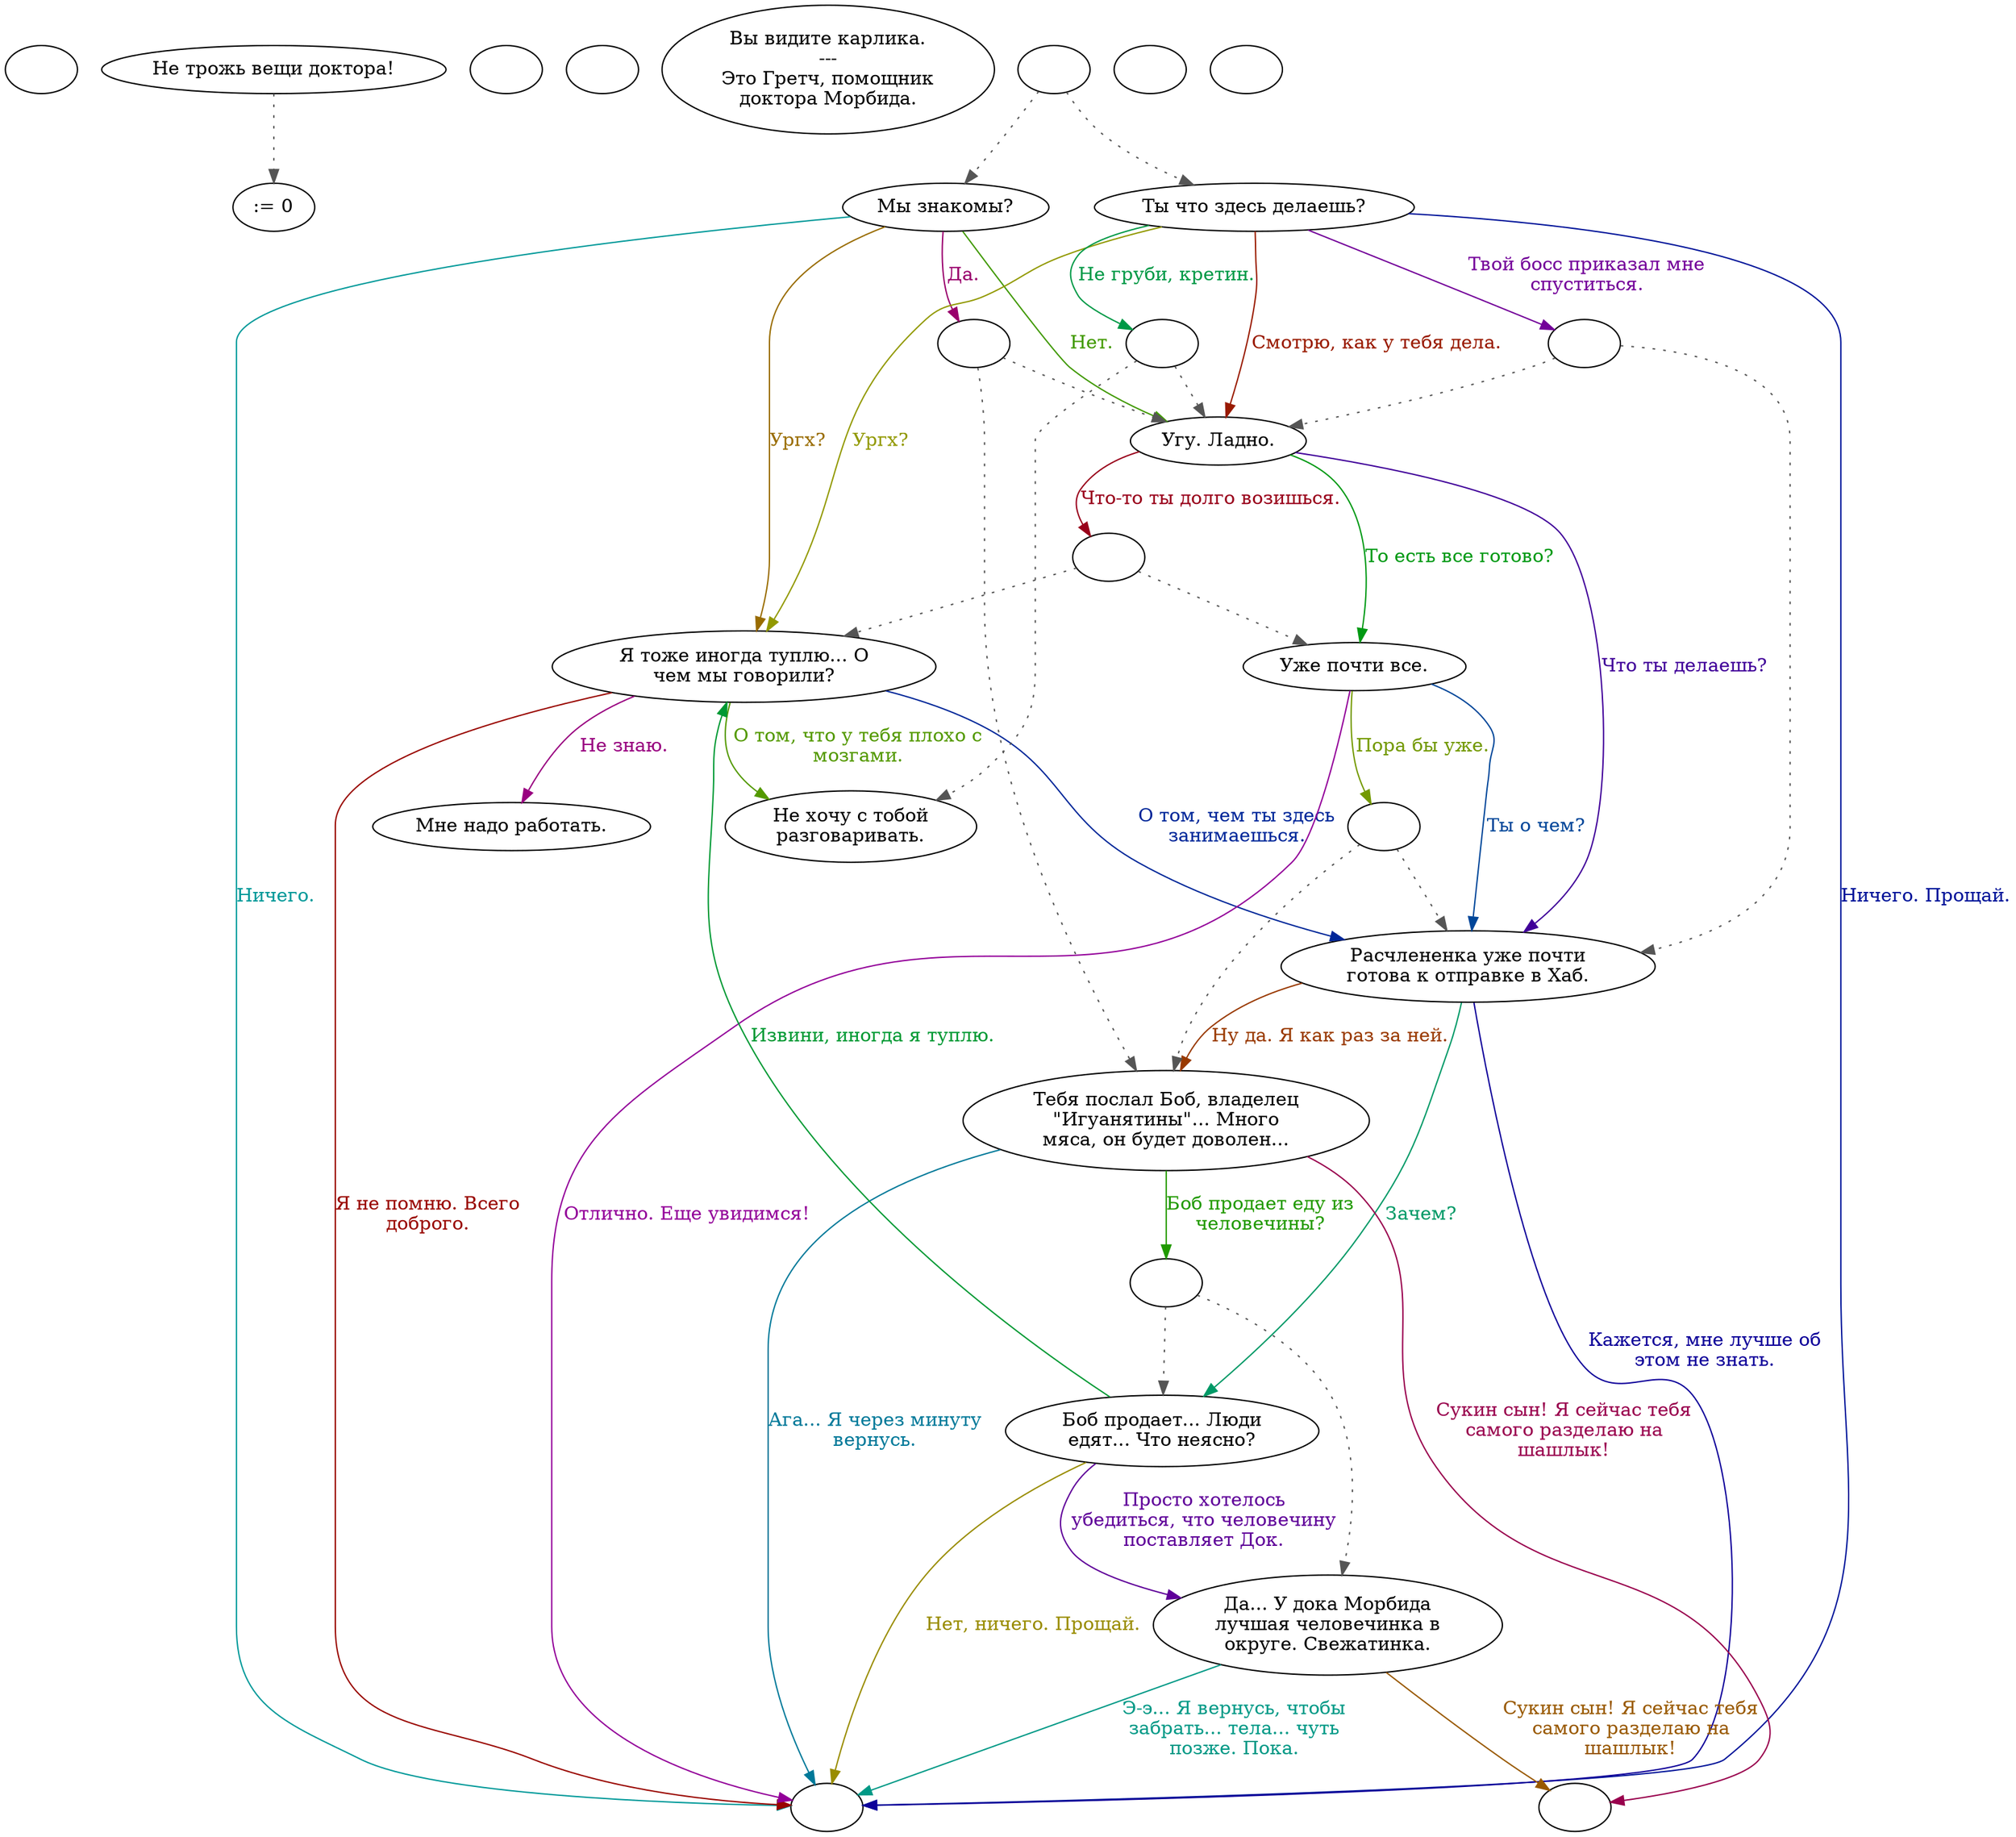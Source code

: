 digraph gretch {
  "start" [style=filled       fillcolor="#FFFFFF"       color="#000000"]
  "start" [label=""]
  "critter_p_proc" [style=filled       fillcolor="#FFFFFF"       color="#000000"]
  "critter_p_proc" -> ":= 0" [style=dotted color="#555555"]
  "critter_p_proc" [label="Не трожь вещи доктора!"]
  "destroy_p_proc" [style=filled       fillcolor="#FFFFFF"       color="#000000"]
  "destroy_p_proc" [label=""]
  "pickup_p_proc" [style=filled       fillcolor="#FFFFFF"       color="#000000"]
  "pickup_p_proc" [label=""]
  "look_at_p_proc" [style=filled       fillcolor="#FFFFFF"       color="#000000"]
  "look_at_p_proc" [label="Вы видите карлика.\n---\nЭто Гретч, помощник\nдоктора Морбида."]
  "talk_p_proc" [style=filled       fillcolor="#FFFFFF"       color="#000000"]
  "talk_p_proc" -> "Gretch01" [style=dotted color="#555555"]
  "talk_p_proc" -> "Gretch00" [style=dotted color="#555555"]
  "talk_p_proc" [label=""]
  "timed_event_p_proc" [style=filled       fillcolor="#FFFFFF"       color="#000000"]
  "timed_event_p_proc" [label=""]
  "damage_p_proc" [style=filled       fillcolor="#FFFFFF"       color="#000000"]
  "damage_p_proc" [label=""]
  "Gretch00" [style=filled       fillcolor="#FFFFFF"       color="#000000"]
  "Gretch00" [label="Ты что здесь делаешь?"]
  "Gretch00" -> "Gretch07" [label="Ургх?" color="#929900" fontcolor="#929900"]
  "Gretch00" -> "Gretch00a" [label="Твой босс приказал мне\nспуститься." color="#730099" fontcolor="#730099"]
  "Gretch00" -> "Gretch00b" [label="Не груби, кретин." color="#009946" fontcolor="#009946"]
  "Gretch00" -> "Gretch02" [label="Смотрю, как у тебя дела." color="#991A00" fontcolor="#991A00"]
  "Gretch00" -> "GretchEnd" [label="Ничего. Прощай." color="#001399" fontcolor="#001399"]
  "Gretch00a" [style=filled       fillcolor="#FFFFFF"       color="#000000"]
  "Gretch00a" -> "Gretch04" [style=dotted color="#555555"]
  "Gretch00a" -> "Gretch02" [style=dotted color="#555555"]
  "Gretch00a" [label=""]
  "Gretch00b" [style=filled       fillcolor="#FFFFFF"       color="#000000"]
  "Gretch00b" -> "Gretch02" [style=dotted color="#555555"]
  "Gretch00b" -> "Gretch08" [style=dotted color="#555555"]
  "Gretch00b" [label=""]
  "Gretch01" [style=filled       fillcolor="#FFFFFF"       color="#000000"]
  "Gretch01" [label="Мы знакомы?"]
  "Gretch01" -> "Gretch02" [label="Нет." color="#409900" fontcolor="#409900"]
  "Gretch01" -> "Gretch01a" [label="Да." color="#99006C" fontcolor="#99006C"]
  "Gretch01" -> "GretchEnd" [label="Ничего." color="#009999" fontcolor="#009999"]
  "Gretch01" -> "Gretch07" [label="Ургх?" color="#996C00" fontcolor="#996C00"]
  "Gretch01a" [style=filled       fillcolor="#FFFFFF"       color="#000000"]
  "Gretch01a" -> "Gretch05" [style=dotted color="#555555"]
  "Gretch01a" -> "Gretch02" [style=dotted color="#555555"]
  "Gretch01a" [label=""]
  "Gretch02" [style=filled       fillcolor="#FFFFFF"       color="#000000"]
  "Gretch02" [label="Угу. Ладно."]
  "Gretch02" -> "Gretch04" [label="Что ты делаешь?" color="#400099" fontcolor="#400099"]
  "Gretch02" -> "Gretch03" [label="То есть все готово?" color="#009913" fontcolor="#009913"]
  "Gretch02" -> "Gretch02a" [label="Что-то ты долго возишься." color="#99001A" fontcolor="#99001A"]
  "Gretch02a" [style=filled       fillcolor="#FFFFFF"       color="#000000"]
  "Gretch02a" -> "Gretch03" [style=dotted color="#555555"]
  "Gretch02a" -> "Gretch07" [style=dotted color="#555555"]
  "Gretch02a" [label=""]
  "Gretch03" [style=filled       fillcolor="#FFFFFF"       color="#000000"]
  "Gretch03" [label="Уже почти все."]
  "Gretch03" -> "Gretch04" [label="Ты о чем?" color="#004699" fontcolor="#004699"]
  "Gretch03" -> "Gretch03a" [label="Пора бы уже." color="#739900" fontcolor="#739900"]
  "Gretch03" -> "GretchEnd" [label="Отлично. Еще увидимся!" color="#930099" fontcolor="#930099"]
  "Gretch03a" [style=filled       fillcolor="#FFFFFF"       color="#000000"]
  "Gretch03a" -> "Gretch05" [style=dotted color="#555555"]
  "Gretch03a" -> "Gretch04" [style=dotted color="#555555"]
  "Gretch03a" [label=""]
  "Gretch04" [style=filled       fillcolor="#FFFFFF"       color="#000000"]
  "Gretch04" [label="Расчлененка уже почти\nготова к отправке в Хаб."]
  "Gretch04" -> "Gretch06" [label="Зачем?" color="#009966" fontcolor="#009966"]
  "Gretch04" -> "Gretch05" [label="Ну да. Я как раз за ней." color="#993900" fontcolor="#993900"]
  "Gretch04" -> "GretchEnd" [label="Кажется, мне лучше об\nэтом не знать." color="#0D0099" fontcolor="#0D0099"]
  "Gretch05" [style=filled       fillcolor="#FFFFFF"       color="#000000"]
  "Gretch05" [label="Тебя послал Боб, владелец\n\"Игуанятины\"... Много\nмяса, он будет доволен..."]
  "Gretch05" -> "Gretch05a" [label="Боб продает еду из\nчеловечины?" color="#209900" fontcolor="#209900"]
  "Gretch05" -> "GretchCombat" [label="Сукин сын! Я сейчас тебя\nсамого разделаю на\nшашлык!" color="#99004D" fontcolor="#99004D"]
  "Gretch05" -> "GretchEnd" [label="Ага... Я через минуту\nвернусь." color="#007999" fontcolor="#007999"]
  "Gretch05a" [style=filled       fillcolor="#FFFFFF"       color="#000000"]
  "Gretch05a" -> "Gretch09" [style=dotted color="#555555"]
  "Gretch05a" -> "Gretch06" [style=dotted color="#555555"]
  "Gretch05a" [label=""]
  "Gretch06" [style=filled       fillcolor="#FFFFFF"       color="#000000"]
  "Gretch06" [label="Боб продает... Люди\nедят... Что неясно?"]
  "Gretch06" -> "GretchEnd" [label="Нет, ничего. Прощай." color="#998C00" fontcolor="#998C00"]
  "Gretch06" -> "Gretch09" [label="Просто хотелось\nубедиться, что человечину\nпоставляет Док." color="#5F0099" fontcolor="#5F0099"]
  "Gretch06" -> "Gretch07" [label="Извини, иногда я туплю." color="#009933" fontcolor="#009933"]
  "Gretch07" [style=filled       fillcolor="#FFFFFF"       color="#000000"]
  "Gretch07" [label="Я тоже иногда туплю... О\nчем мы говорили?"]
  "Gretch07" -> "GretchEnd" [label="Я не помню. Всего\nдоброго." color="#990600" fontcolor="#990600"]
  "Gretch07" -> "Gretch04" [label="О том, чем ты здесь\nзанимаешься." color="#002799" fontcolor="#002799"]
  "Gretch07" -> "Gretch08" [label="О том, что у тебя плохо с\nмозгами." color="#539900" fontcolor="#539900"]
  "Gretch07" -> "Gretch10" [label="Не знаю." color="#990080" fontcolor="#990080"]
  "Gretch08" [style=filled       fillcolor="#FFFFFF"       color="#000000"]
  "Gretch08" [label="Не хочу с тобой\nразговаривать."]
  "Gretch09" [style=filled       fillcolor="#FFFFFF"       color="#000000"]
  "Gretch09" [label="Да... У дока Морбида\nлучшая человечинка в\nокруге. Свежатинка."]
  "Gretch09" -> "GretchEnd" [label="Э-э... Я вернусь, чтобы\nзабрать... тела... чуть\nпозже. Пока." color="#009986" fontcolor="#009986"]
  "Gretch09" -> "GretchCombat" [label="Сукин сын! Я сейчас тебя\nсамого разделаю на\nшашлык!" color="#995900" fontcolor="#995900"]
  "Gretch10" [style=filled       fillcolor="#FFFFFF"       color="#000000"]
  "Gretch10" [label="Мне надо работать."]
  "GretchEnd" [style=filled       fillcolor="#FFFFFF"       color="#000000"]
  "GretchEnd" [label=""]
  "GretchCombat" [style=filled       fillcolor="#FFFFFF"       color="#000000"]
  "GretchCombat" [label=""]
}